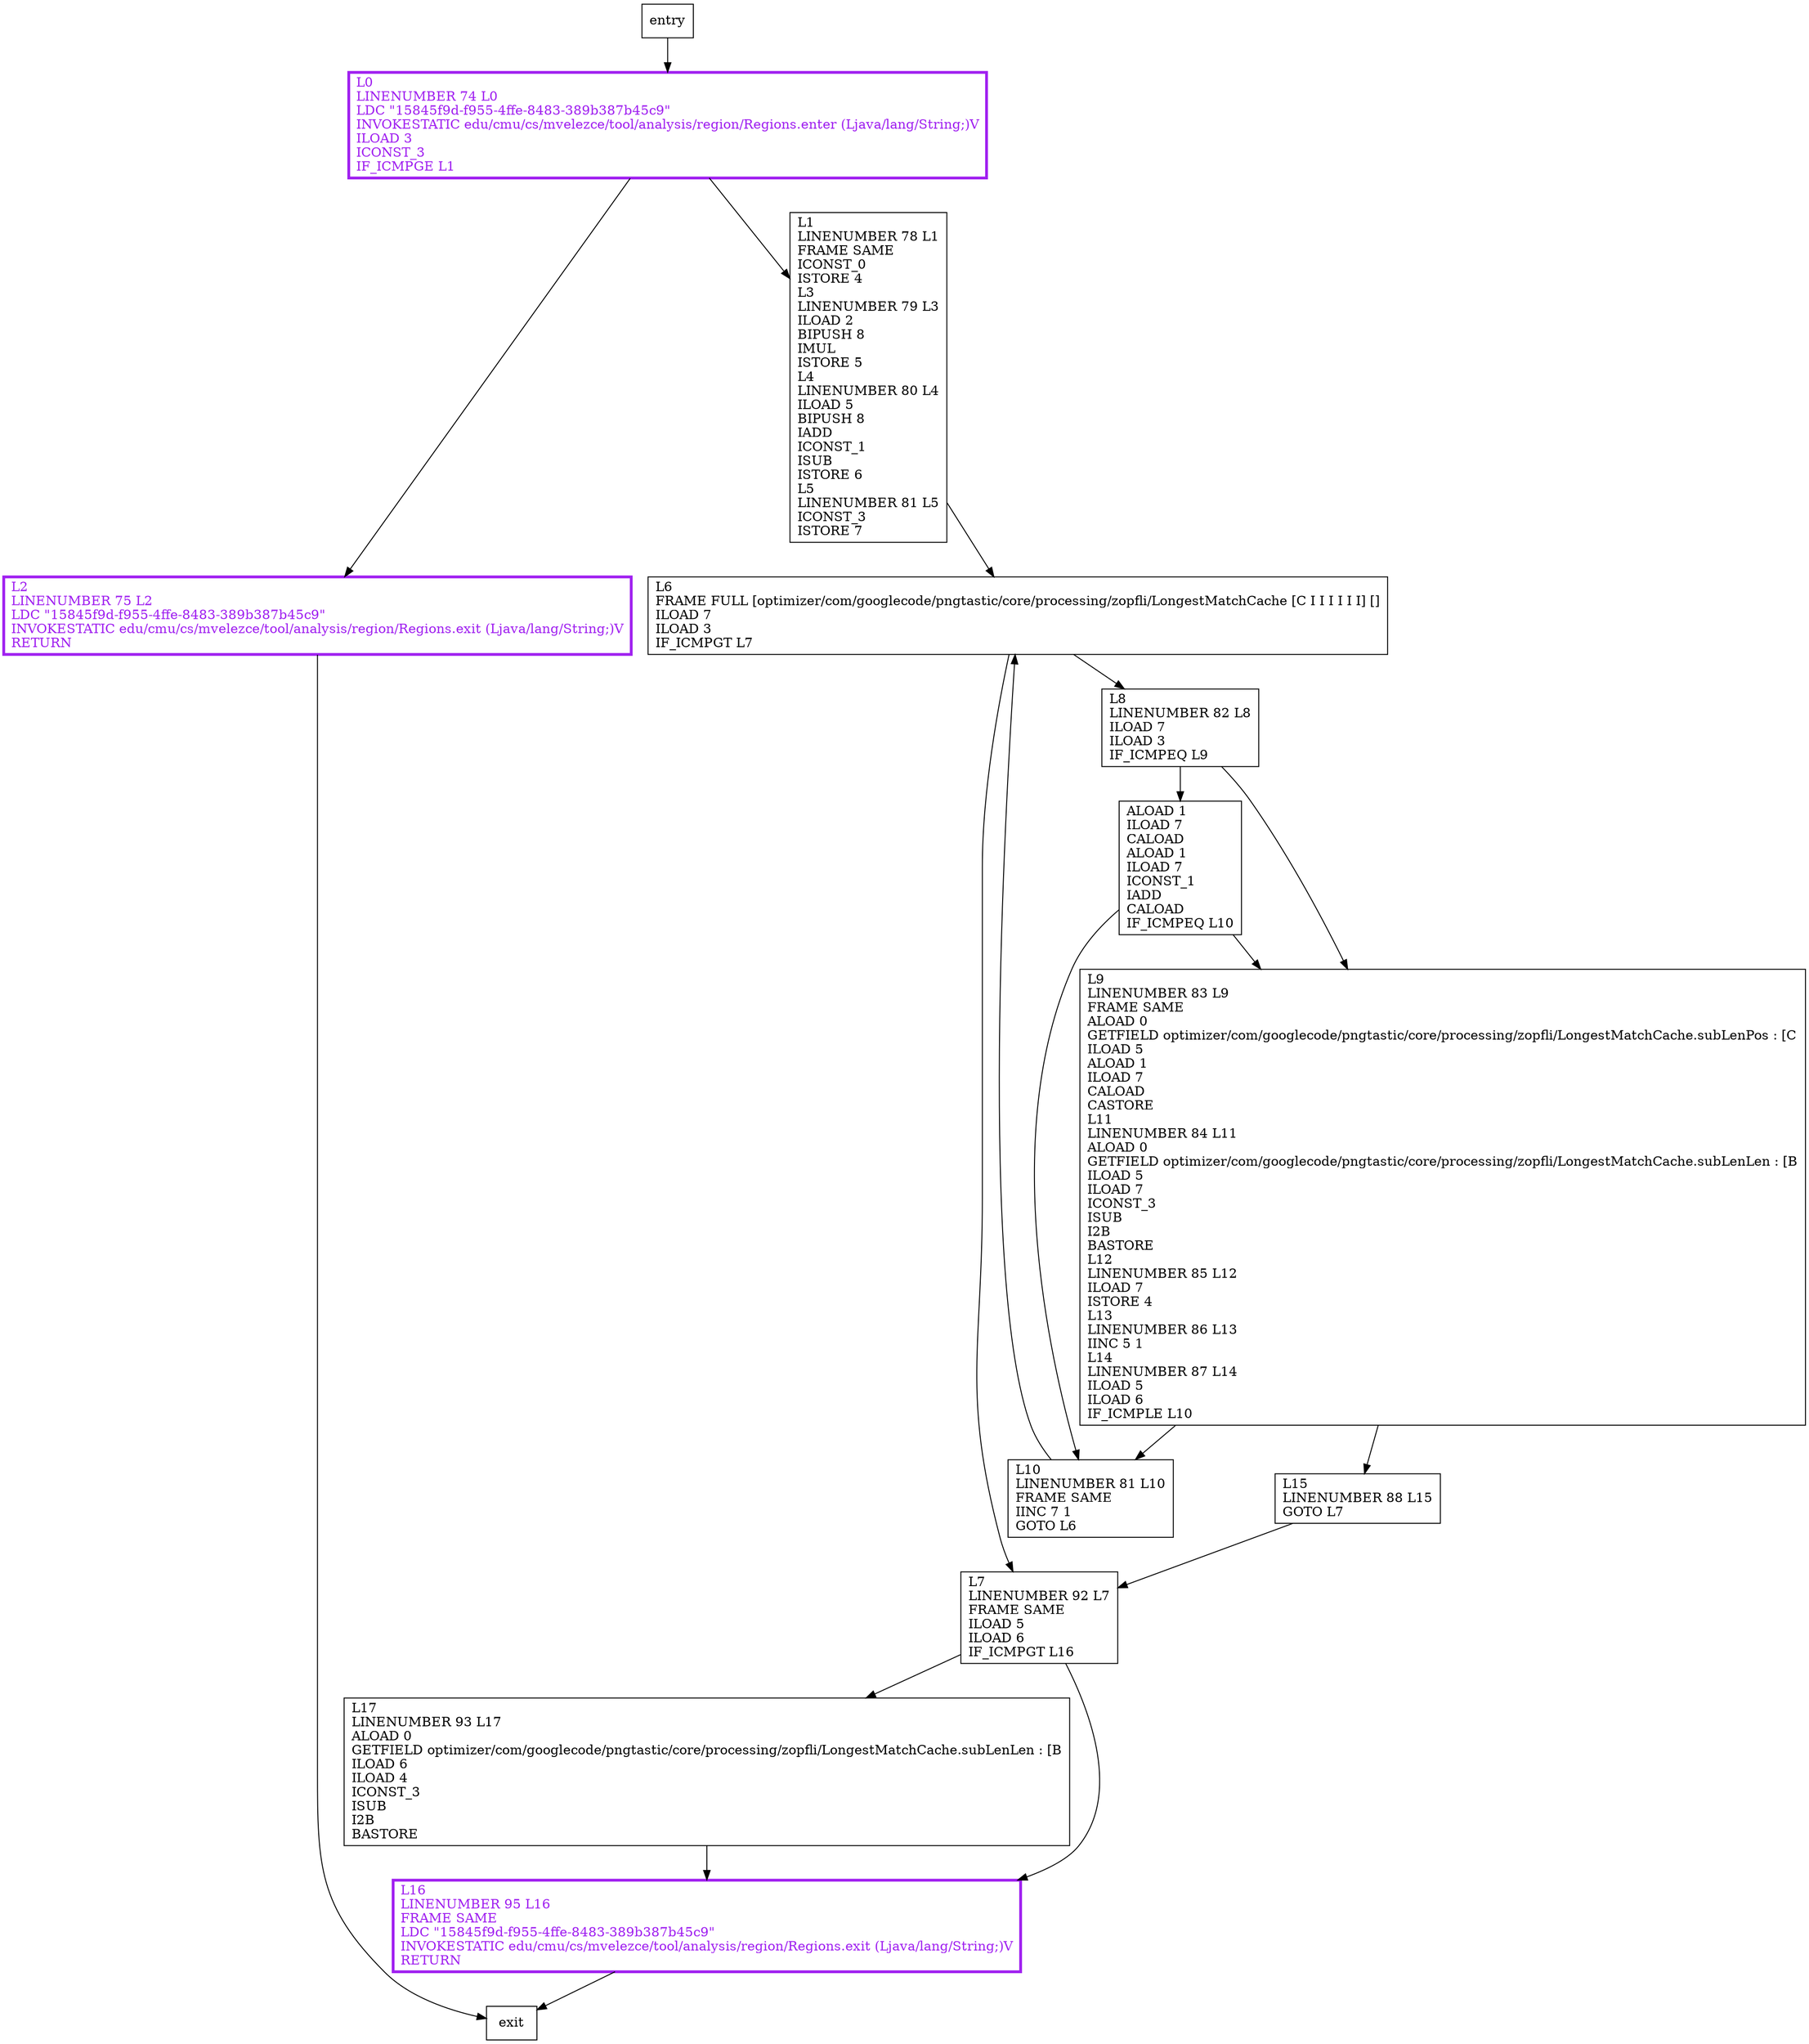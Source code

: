 digraph subLenToCache {
node [shape=record];
697890210 [label="L16\lLINENUMBER 95 L16\lFRAME SAME\lLDC \"15845f9d-f955-4ffe-8483-389b387b45c9\"\lINVOKESTATIC edu/cmu/cs/mvelezce/tool/analysis/region/Regions.exit (Ljava/lang/String;)V\lRETURN\l"];
758187785 [label="L6\lFRAME FULL [optimizer/com/googlecode/pngtastic/core/processing/zopfli/LongestMatchCache [C I I I I I I] []\lILOAD 7\lILOAD 3\lIF_ICMPGT L7\l"];
987838978 [label="L2\lLINENUMBER 75 L2\lLDC \"15845f9d-f955-4ffe-8483-389b387b45c9\"\lINVOKESTATIC edu/cmu/cs/mvelezce/tool/analysis/region/Regions.exit (Ljava/lang/String;)V\lRETURN\l"];
825715506 [label="L8\lLINENUMBER 82 L8\lILOAD 7\lILOAD 3\lIF_ICMPEQ L9\l"];
1279095016 [label="L9\lLINENUMBER 83 L9\lFRAME SAME\lALOAD 0\lGETFIELD optimizer/com/googlecode/pngtastic/core/processing/zopfli/LongestMatchCache.subLenPos : [C\lILOAD 5\lALOAD 1\lILOAD 7\lCALOAD\lCASTORE\lL11\lLINENUMBER 84 L11\lALOAD 0\lGETFIELD optimizer/com/googlecode/pngtastic/core/processing/zopfli/LongestMatchCache.subLenLen : [B\lILOAD 5\lILOAD 7\lICONST_3\lISUB\lI2B\lBASTORE\lL12\lLINENUMBER 85 L12\lILOAD 7\lISTORE 4\lL13\lLINENUMBER 86 L13\lIINC 5 1\lL14\lLINENUMBER 87 L14\lILOAD 5\lILOAD 6\lIF_ICMPLE L10\l"];
979942408 [label="L7\lLINENUMBER 92 L7\lFRAME SAME\lILOAD 5\lILOAD 6\lIF_ICMPGT L16\l"];
179084420 [label="L15\lLINENUMBER 88 L15\lGOTO L7\l"];
2134864455 [label="ALOAD 1\lILOAD 7\lCALOAD\lALOAD 1\lILOAD 7\lICONST_1\lIADD\lCALOAD\lIF_ICMPEQ L10\l"];
1730366086 [label="L1\lLINENUMBER 78 L1\lFRAME SAME\lICONST_0\lISTORE 4\lL3\lLINENUMBER 79 L3\lILOAD 2\lBIPUSH 8\lIMUL\lISTORE 5\lL4\lLINENUMBER 80 L4\lILOAD 5\lBIPUSH 8\lIADD\lICONST_1\lISUB\lISTORE 6\lL5\lLINENUMBER 81 L5\lICONST_3\lISTORE 7\l"];
13113684 [label="L10\lLINENUMBER 81 L10\lFRAME SAME\lIINC 7 1\lGOTO L6\l"];
1767529340 [label="L17\lLINENUMBER 93 L17\lALOAD 0\lGETFIELD optimizer/com/googlecode/pngtastic/core/processing/zopfli/LongestMatchCache.subLenLen : [B\lILOAD 6\lILOAD 4\lICONST_3\lISUB\lI2B\lBASTORE\l"];
926391411 [label="L0\lLINENUMBER 74 L0\lLDC \"15845f9d-f955-4ffe-8483-389b387b45c9\"\lINVOKESTATIC edu/cmu/cs/mvelezce/tool/analysis/region/Regions.enter (Ljava/lang/String;)V\lILOAD 3\lICONST_3\lIF_ICMPGE L1\l"];
entry;
exit;
697890210 -> exit;
758187785 -> 825715506;
758187785 -> 979942408;
179084420 -> 979942408;
2134864455 -> 1279095016;
2134864455 -> 13113684;
926391411 -> 987838978;
926391411 -> 1730366086;
entry -> 926391411;
987838978 -> exit;
825715506 -> 1279095016;
825715506 -> 2134864455;
1279095016 -> 179084420;
1279095016 -> 13113684;
979942408 -> 697890210;
979942408 -> 1767529340;
1730366086 -> 758187785;
13113684 -> 758187785;
1767529340 -> 697890210;
697890210[fontcolor="purple", penwidth=3, color="purple"];
987838978[fontcolor="purple", penwidth=3, color="purple"];
926391411[fontcolor="purple", penwidth=3, color="purple"];
}
